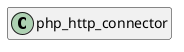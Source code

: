 @startuml
set namespaceSeparator \\
hide members
hide << alias >> circle

class php_http_connector
@enduml
